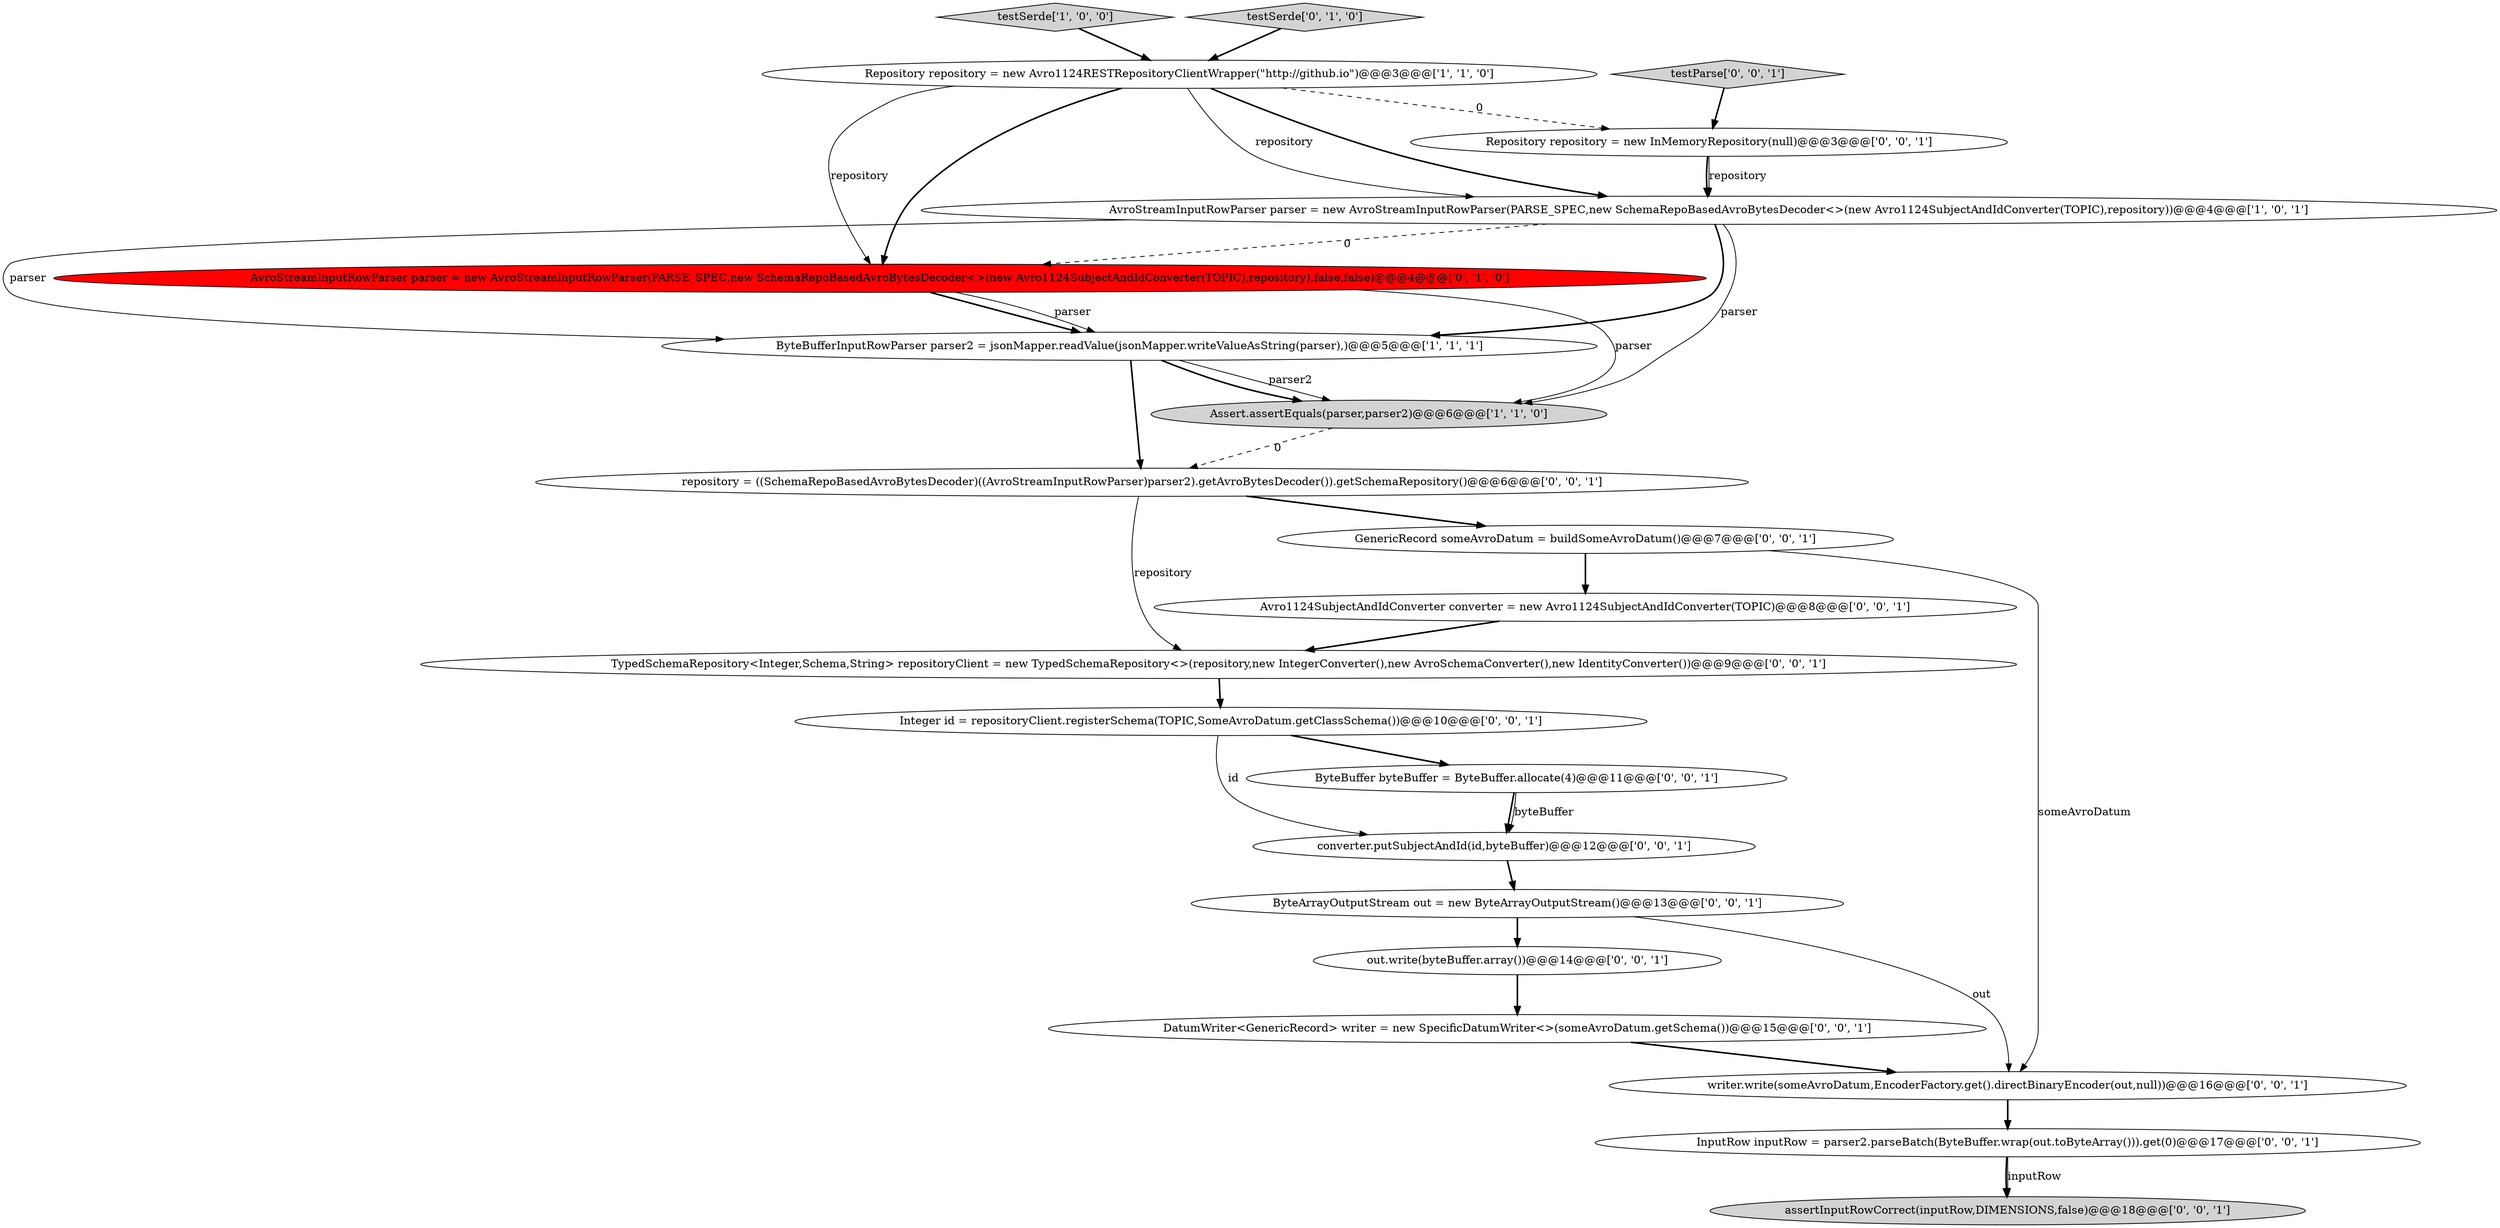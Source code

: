 digraph {
0 [style = filled, label = "Assert.assertEquals(parser,parser2)@@@6@@@['1', '1', '0']", fillcolor = lightgray, shape = ellipse image = "AAA0AAABBB1BBB"];
20 [style = filled, label = "InputRow inputRow = parser2.parseBatch(ByteBuffer.wrap(out.toByteArray())).get(0)@@@17@@@['0', '0', '1']", fillcolor = white, shape = ellipse image = "AAA0AAABBB3BBB"];
7 [style = filled, label = "Repository repository = new InMemoryRepository(null)@@@3@@@['0', '0', '1']", fillcolor = white, shape = ellipse image = "AAA0AAABBB3BBB"];
17 [style = filled, label = "repository = ((SchemaRepoBasedAvroBytesDecoder)((AvroStreamInputRowParser)parser2).getAvroBytesDecoder()).getSchemaRepository()@@@6@@@['0', '0', '1']", fillcolor = white, shape = ellipse image = "AAA0AAABBB3BBB"];
3 [style = filled, label = "AvroStreamInputRowParser parser = new AvroStreamInputRowParser(PARSE_SPEC,new SchemaRepoBasedAvroBytesDecoder<>(new Avro1124SubjectAndIdConverter(TOPIC),repository))@@@4@@@['1', '0', '1']", fillcolor = white, shape = ellipse image = "AAA0AAABBB1BBB"];
1 [style = filled, label = "testSerde['1', '0', '0']", fillcolor = lightgray, shape = diamond image = "AAA0AAABBB1BBB"];
14 [style = filled, label = "out.write(byteBuffer.array())@@@14@@@['0', '0', '1']", fillcolor = white, shape = ellipse image = "AAA0AAABBB3BBB"];
5 [style = filled, label = "AvroStreamInputRowParser parser = new AvroStreamInputRowParser(PARSE_SPEC,new SchemaRepoBasedAvroBytesDecoder<>(new Avro1124SubjectAndIdConverter(TOPIC),repository),false,false)@@@4@@@['0', '1', '0']", fillcolor = red, shape = ellipse image = "AAA1AAABBB2BBB"];
10 [style = filled, label = "ByteArrayOutputStream out = new ByteArrayOutputStream()@@@13@@@['0', '0', '1']", fillcolor = white, shape = ellipse image = "AAA0AAABBB3BBB"];
15 [style = filled, label = "ByteBuffer byteBuffer = ByteBuffer.allocate(4)@@@11@@@['0', '0', '1']", fillcolor = white, shape = ellipse image = "AAA0AAABBB3BBB"];
4 [style = filled, label = "Repository repository = new Avro1124RESTRepositoryClientWrapper(\"http://github.io\")@@@3@@@['1', '1', '0']", fillcolor = white, shape = ellipse image = "AAA0AAABBB1BBB"];
12 [style = filled, label = "testParse['0', '0', '1']", fillcolor = lightgray, shape = diamond image = "AAA0AAABBB3BBB"];
6 [style = filled, label = "testSerde['0', '1', '0']", fillcolor = lightgray, shape = diamond image = "AAA0AAABBB2BBB"];
8 [style = filled, label = "TypedSchemaRepository<Integer,Schema,String> repositoryClient = new TypedSchemaRepository<>(repository,new IntegerConverter(),new AvroSchemaConverter(),new IdentityConverter())@@@9@@@['0', '0', '1']", fillcolor = white, shape = ellipse image = "AAA0AAABBB3BBB"];
21 [style = filled, label = "converter.putSubjectAndId(id,byteBuffer)@@@12@@@['0', '0', '1']", fillcolor = white, shape = ellipse image = "AAA0AAABBB3BBB"];
2 [style = filled, label = "ByteBufferInputRowParser parser2 = jsonMapper.readValue(jsonMapper.writeValueAsString(parser),)@@@5@@@['1', '1', '1']", fillcolor = white, shape = ellipse image = "AAA0AAABBB1BBB"];
18 [style = filled, label = "Avro1124SubjectAndIdConverter converter = new Avro1124SubjectAndIdConverter(TOPIC)@@@8@@@['0', '0', '1']", fillcolor = white, shape = ellipse image = "AAA0AAABBB3BBB"];
19 [style = filled, label = "DatumWriter<GenericRecord> writer = new SpecificDatumWriter<>(someAvroDatum.getSchema())@@@15@@@['0', '0', '1']", fillcolor = white, shape = ellipse image = "AAA0AAABBB3BBB"];
16 [style = filled, label = "writer.write(someAvroDatum,EncoderFactory.get().directBinaryEncoder(out,null))@@@16@@@['0', '0', '1']", fillcolor = white, shape = ellipse image = "AAA0AAABBB3BBB"];
11 [style = filled, label = "GenericRecord someAvroDatum = buildSomeAvroDatum()@@@7@@@['0', '0', '1']", fillcolor = white, shape = ellipse image = "AAA0AAABBB3BBB"];
13 [style = filled, label = "Integer id = repositoryClient.registerSchema(TOPIC,SomeAvroDatum.getClassSchema())@@@10@@@['0', '0', '1']", fillcolor = white, shape = ellipse image = "AAA0AAABBB3BBB"];
9 [style = filled, label = "assertInputRowCorrect(inputRow,DIMENSIONS,false)@@@18@@@['0', '0', '1']", fillcolor = lightgray, shape = ellipse image = "AAA0AAABBB3BBB"];
2->17 [style = bold, label=""];
3->5 [style = dashed, label="0"];
4->3 [style = bold, label=""];
21->10 [style = bold, label=""];
1->4 [style = bold, label=""];
7->3 [style = solid, label="repository"];
10->14 [style = bold, label=""];
20->9 [style = bold, label=""];
13->21 [style = solid, label="id"];
15->21 [style = bold, label=""];
3->0 [style = solid, label="parser"];
4->5 [style = solid, label="repository"];
15->21 [style = solid, label="byteBuffer"];
2->0 [style = solid, label="parser2"];
14->19 [style = bold, label=""];
4->3 [style = solid, label="repository"];
0->17 [style = dashed, label="0"];
20->9 [style = solid, label="inputRow"];
12->7 [style = bold, label=""];
7->3 [style = bold, label=""];
11->18 [style = bold, label=""];
10->16 [style = solid, label="out"];
19->16 [style = bold, label=""];
17->8 [style = solid, label="repository"];
3->2 [style = solid, label="parser"];
5->0 [style = solid, label="parser"];
11->16 [style = solid, label="someAvroDatum"];
5->2 [style = bold, label=""];
2->0 [style = bold, label=""];
6->4 [style = bold, label=""];
3->2 [style = bold, label=""];
4->7 [style = dashed, label="0"];
5->2 [style = solid, label="parser"];
18->8 [style = bold, label=""];
13->15 [style = bold, label=""];
16->20 [style = bold, label=""];
4->5 [style = bold, label=""];
8->13 [style = bold, label=""];
17->11 [style = bold, label=""];
}
